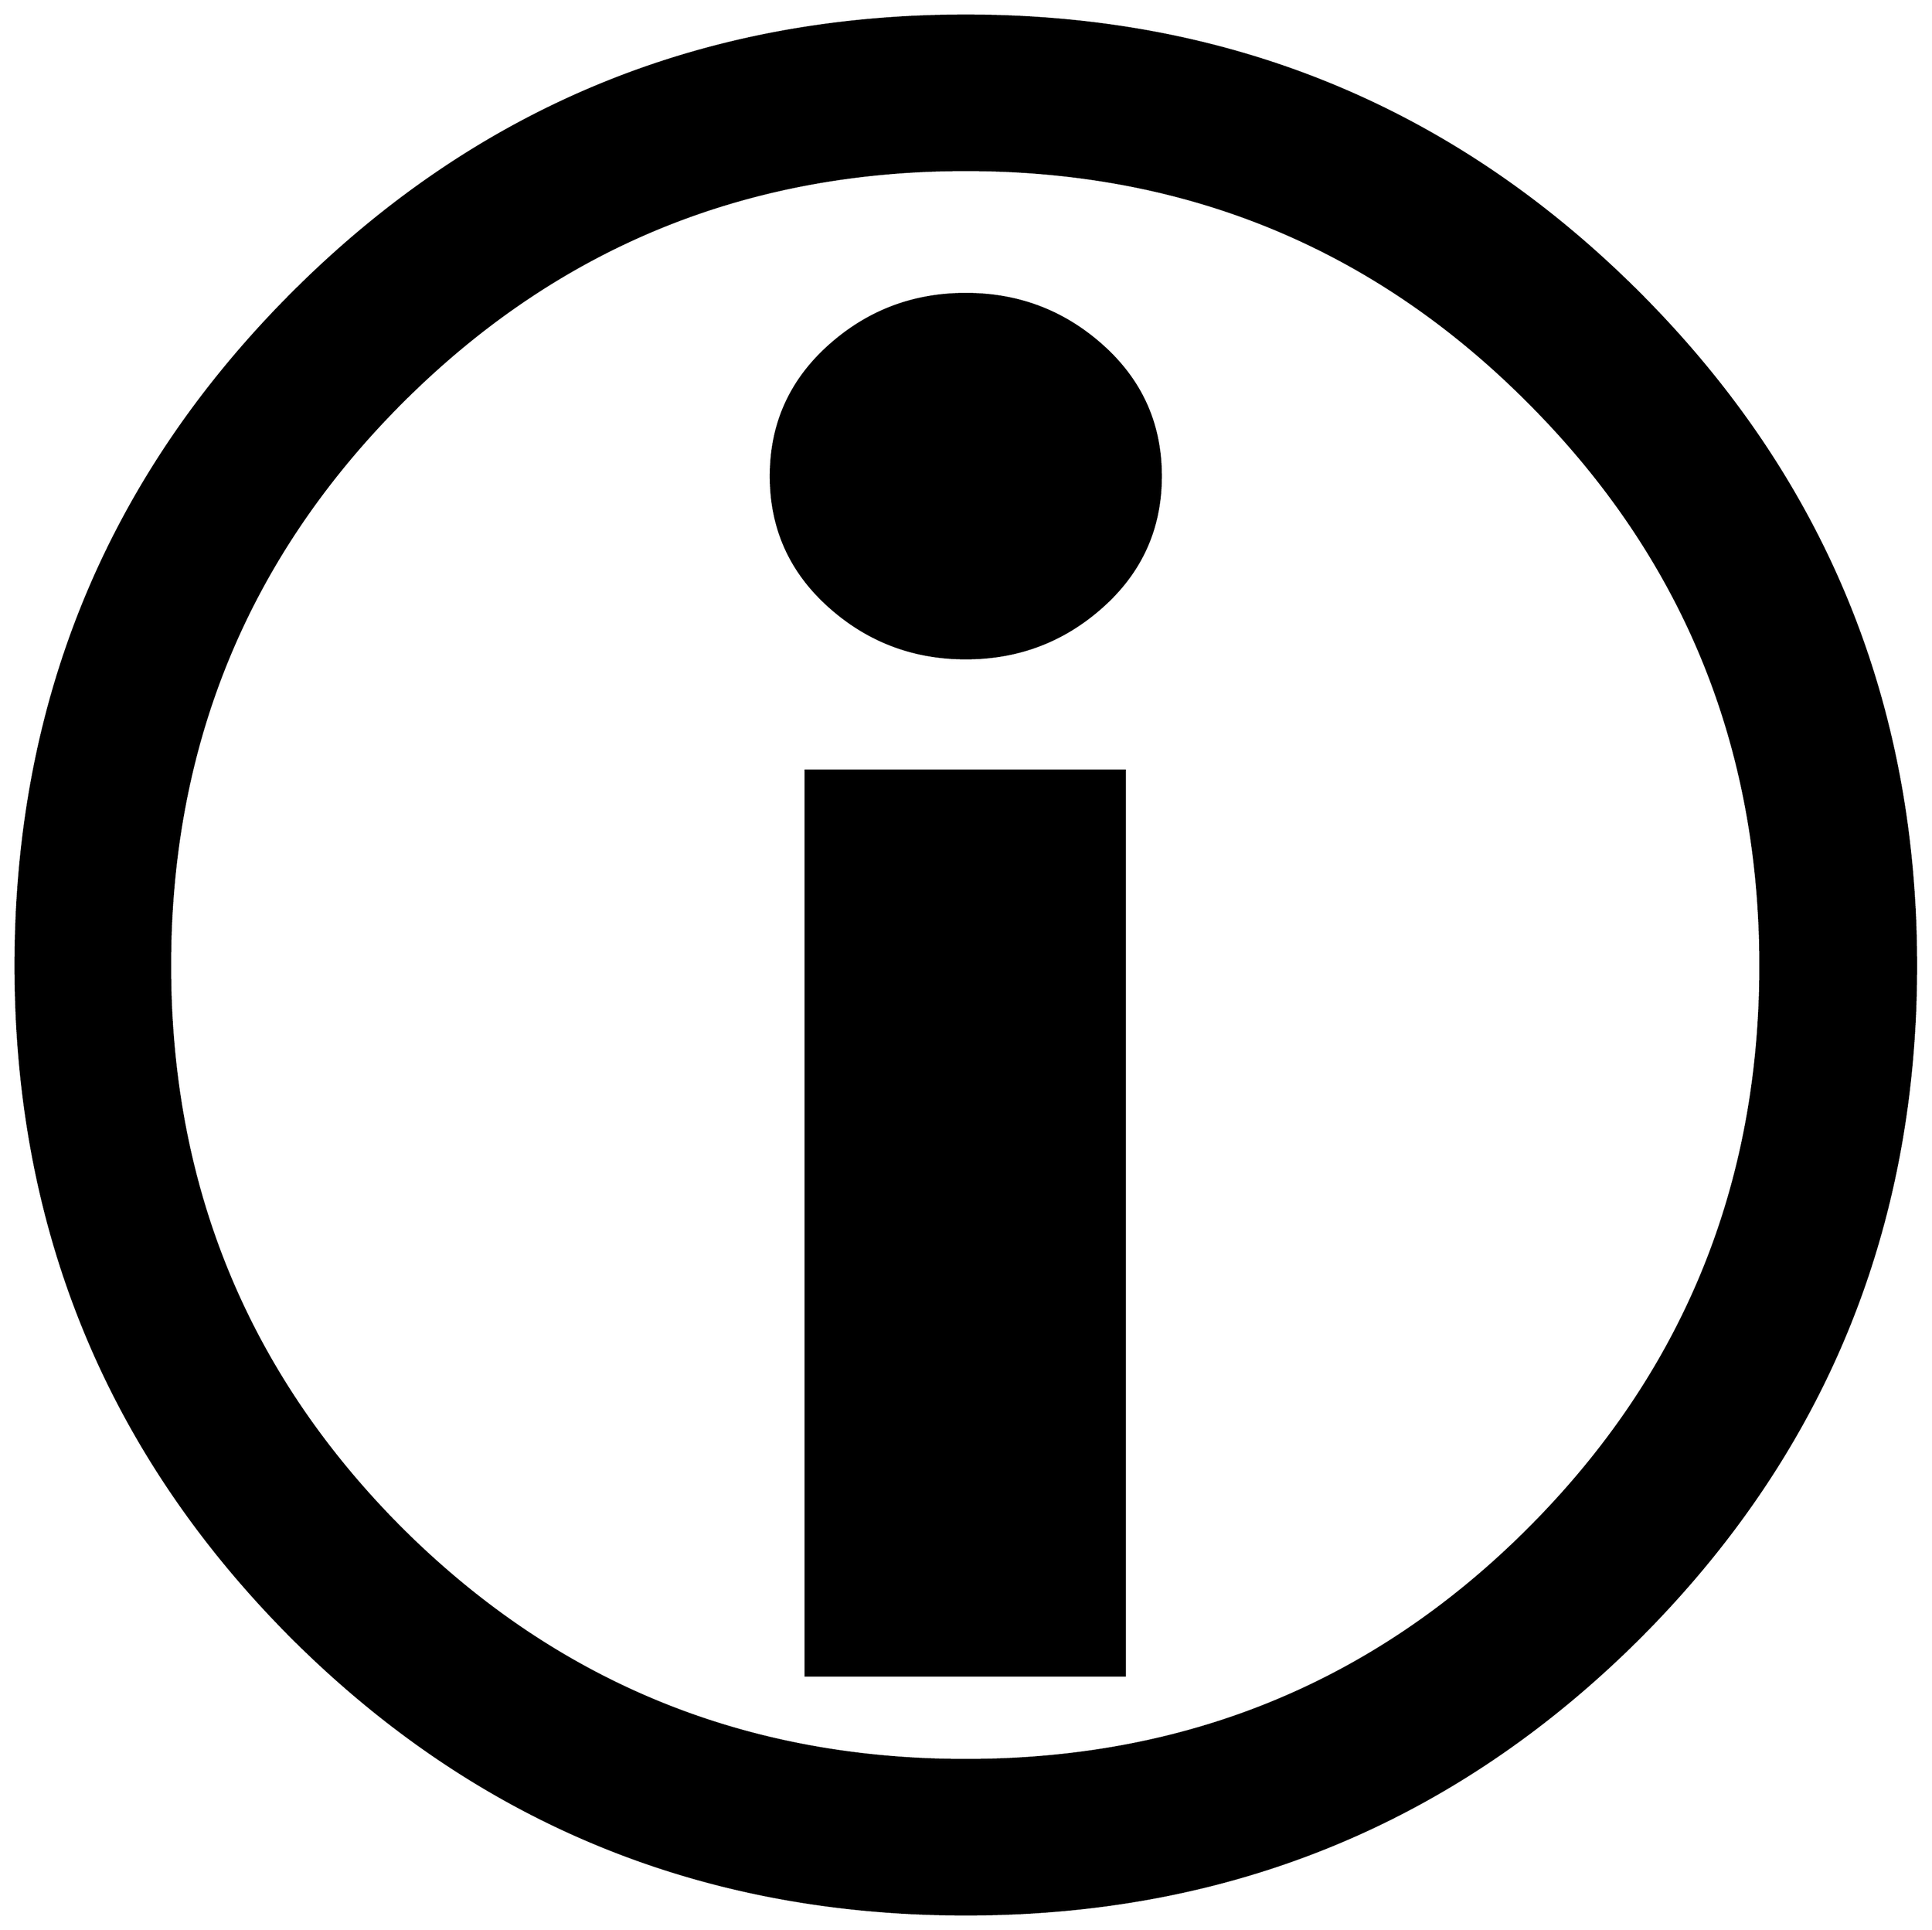 


\begin{tikzpicture}[y=0.80pt, x=0.80pt, yscale=-1.0, xscale=1.0, inner sep=0pt, outer sep=0pt]
\begin{scope}[shift={(100.0,1704.0)},nonzero rule]
  \path[draw=.,fill=.,line width=1.600pt] (1843.0,-580.0) ..
    controls (1843.0,-352.667) and (1763.333,-159.333) .. (1604.0,0.0)
    .. controls (1444.667,158.667) and (1251.333,238.0) ..
    (1024.0,238.0) .. controls (796.667,238.0) and (603.333,158.667)
    .. (444.0,0.0) .. controls (284.667,-159.333) and (205.0,-352.667)
    .. (205.0,-580.0) .. controls (205.0,-807.333) and
    (284.667,-1000.667) .. (444.0,-1160.0) .. controls
    (603.333,-1319.333) and (796.667,-1399.0) .. (1024.0,-1399.0) ..
    controls (1251.333,-1399.0) and (1444.667,-1319.333) ..
    (1604.0,-1160.0) .. controls (1763.333,-1000.667) and
    (1843.0,-807.333) .. (1843.0,-580.0) -- cycle(1709.0,-580.0)
    .. controls (1709.0,-770.667) and (1642.333,-932.667) ..
    (1509.0,-1066.0) .. controls (1376.333,-1199.333) and
    (1214.667,-1266.0) .. (1024.0,-1266.0) .. controls
    (833.333,-1266.0) and (671.333,-1199.333) .. (538.0,-1066.0) ..
    controls (404.667,-932.667) and (338.0,-770.667) .. (338.0,-580.0)
    .. controls (338.0,-389.333) and (404.667,-227.333) ..
    (538.0,-94.0) .. controls (671.333,38.667) and (833.333,105.0) ..
    (1024.0,105.0) .. controls (1214.667,105.0) and (1376.333,38.667)
    .. (1509.0,-94.0) .. controls (1642.333,-227.333) and
    (1709.0,-389.333) .. (1709.0,-580.0) -- cycle(1192.0,-1002.0)
    .. controls (1192.0,-957.333) and (1175.333,-920.0) ..
    (1142.0,-890.0) .. controls (1108.667,-860.0) and
    (1069.333,-845.0) .. (1024.0,-845.0) .. controls
    (978.667,-845.0) and (939.333,-860.0) .. (906.0,-890.0) ..
    controls (872.667,-920.0) and (856.0,-957.333) ..
    (856.0,-1002.0) .. controls (856.0,-1046.667) and
    (872.667,-1084.0) .. (906.0,-1114.0) .. controls
    (939.333,-1144.0) and (978.667,-1159.0) .. (1024.0,-1159.0) ..
    controls (1069.333,-1159.0) and (1108.667,-1144.0) ..
    (1142.0,-1114.0) .. controls (1175.333,-1084.0) and
    (1192.0,-1046.667) .. (1192.0,-1002.0) -- cycle(1161.0,32.0)
    -- (886.0,32.0) -- (886.0,-748.0) -- (1161.0,-748.0) --
    (1161.0,32.0) -- cycle;
\end{scope}

\end{tikzpicture}

